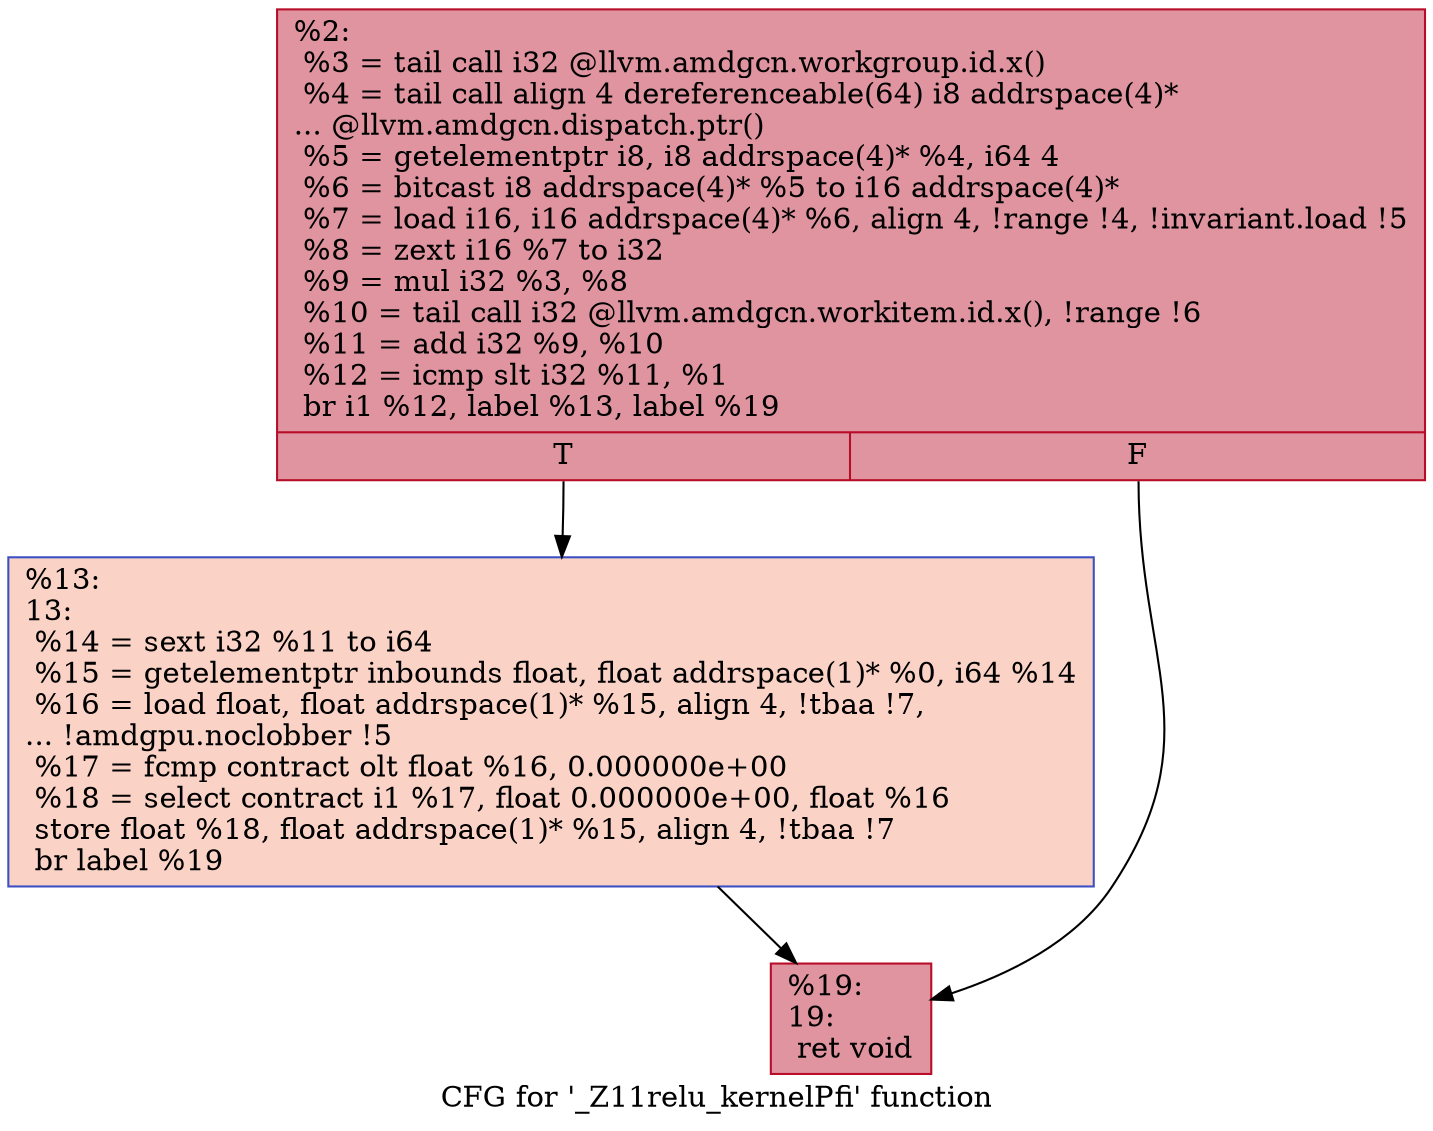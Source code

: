 digraph "CFG for '_Z11relu_kernelPfi' function" {
	label="CFG for '_Z11relu_kernelPfi' function";

	Node0x4915f70 [shape=record,color="#b70d28ff", style=filled, fillcolor="#b70d2870",label="{%2:\l  %3 = tail call i32 @llvm.amdgcn.workgroup.id.x()\l  %4 = tail call align 4 dereferenceable(64) i8 addrspace(4)*\l... @llvm.amdgcn.dispatch.ptr()\l  %5 = getelementptr i8, i8 addrspace(4)* %4, i64 4\l  %6 = bitcast i8 addrspace(4)* %5 to i16 addrspace(4)*\l  %7 = load i16, i16 addrspace(4)* %6, align 4, !range !4, !invariant.load !5\l  %8 = zext i16 %7 to i32\l  %9 = mul i32 %3, %8\l  %10 = tail call i32 @llvm.amdgcn.workitem.id.x(), !range !6\l  %11 = add i32 %9, %10\l  %12 = icmp slt i32 %11, %1\l  br i1 %12, label %13, label %19\l|{<s0>T|<s1>F}}"];
	Node0x4915f70:s0 -> Node0x4917e70;
	Node0x4915f70:s1 -> Node0x4917f00;
	Node0x4917e70 [shape=record,color="#3d50c3ff", style=filled, fillcolor="#f59c7d70",label="{%13:\l13:                                               \l  %14 = sext i32 %11 to i64\l  %15 = getelementptr inbounds float, float addrspace(1)* %0, i64 %14\l  %16 = load float, float addrspace(1)* %15, align 4, !tbaa !7,\l... !amdgpu.noclobber !5\l  %17 = fcmp contract olt float %16, 0.000000e+00\l  %18 = select contract i1 %17, float 0.000000e+00, float %16\l  store float %18, float addrspace(1)* %15, align 4, !tbaa !7\l  br label %19\l}"];
	Node0x4917e70 -> Node0x4917f00;
	Node0x4917f00 [shape=record,color="#b70d28ff", style=filled, fillcolor="#b70d2870",label="{%19:\l19:                                               \l  ret void\l}"];
}
